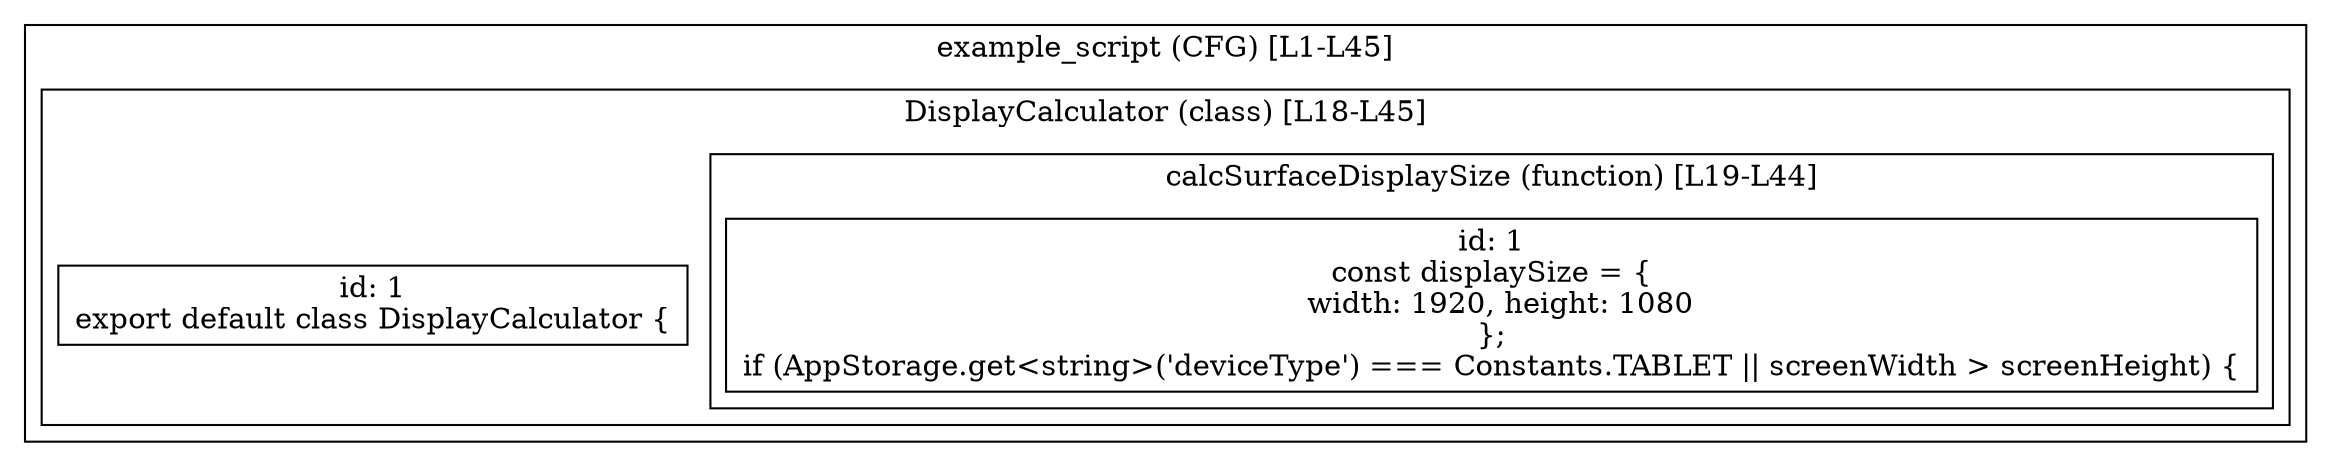 digraph "8.ts" {
  subgraph "cluster_1" {
    label="example_script (CFG) [L1-L45]";
  subgraph "cluster_2" {
    label="DisplayCalculator (class) [L18-L45]";
    node_2_1 [label="id: 1\nexport default class DisplayCalculator {", shape=box];
  subgraph "cluster_3" {
    label="calcSurfaceDisplaySize (function) [L19-L44]";
    node_3_1 [label="id: 1\nconst displaySize = {
  width: 1920, height: 1080
};
if (AppStorage.get<string>('deviceType') === Constants.TABLET || screenWidth > screenHeight) {", shape=box];
  }
  }
  }
}